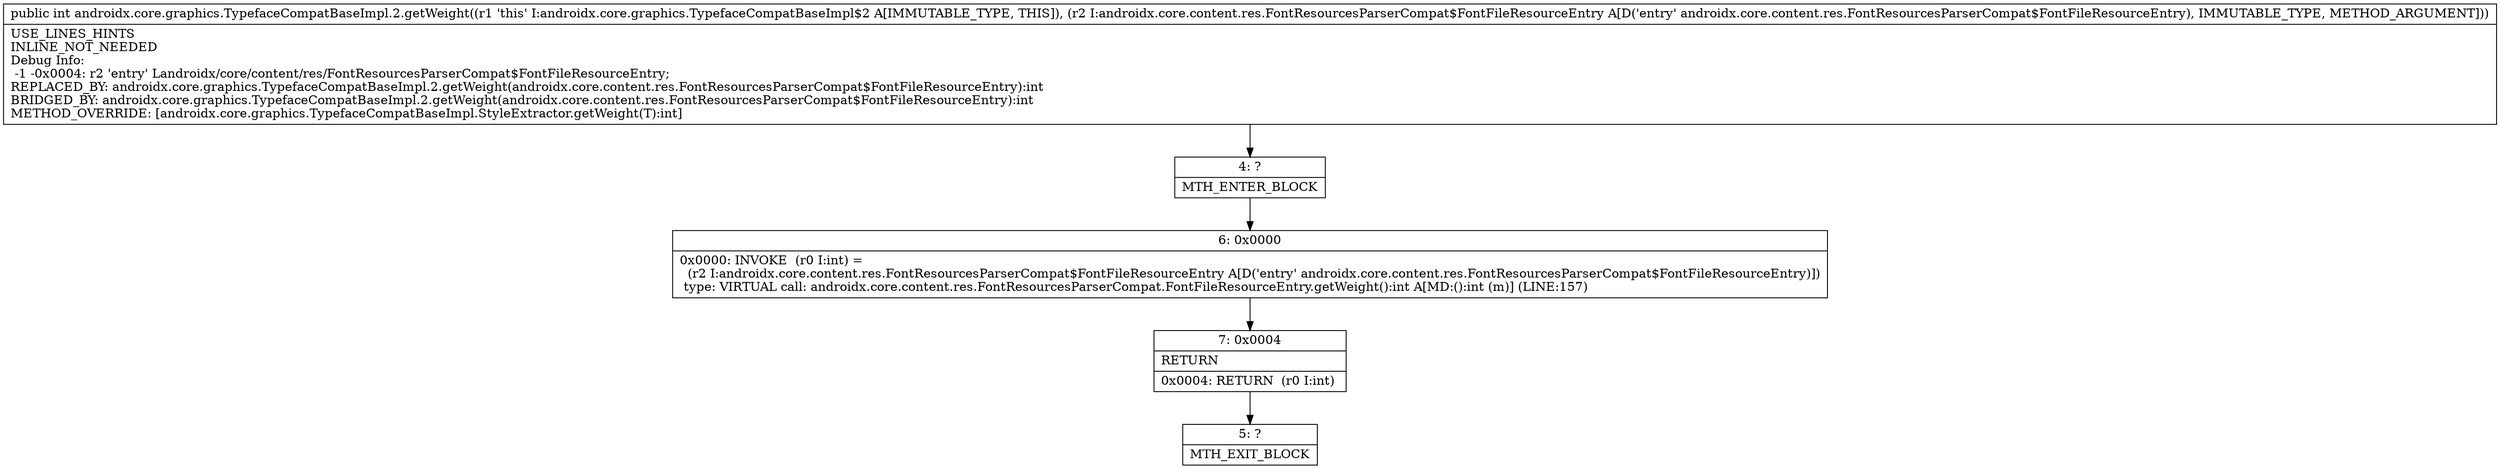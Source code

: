 digraph "CFG forandroidx.core.graphics.TypefaceCompatBaseImpl.2.getWeight(Landroidx\/core\/content\/res\/FontResourcesParserCompat$FontFileResourceEntry;)I" {
Node_4 [shape=record,label="{4\:\ ?|MTH_ENTER_BLOCK\l}"];
Node_6 [shape=record,label="{6\:\ 0x0000|0x0000: INVOKE  (r0 I:int) = \l  (r2 I:androidx.core.content.res.FontResourcesParserCompat$FontFileResourceEntry A[D('entry' androidx.core.content.res.FontResourcesParserCompat$FontFileResourceEntry)])\l type: VIRTUAL call: androidx.core.content.res.FontResourcesParserCompat.FontFileResourceEntry.getWeight():int A[MD:():int (m)] (LINE:157)\l}"];
Node_7 [shape=record,label="{7\:\ 0x0004|RETURN\l|0x0004: RETURN  (r0 I:int) \l}"];
Node_5 [shape=record,label="{5\:\ ?|MTH_EXIT_BLOCK\l}"];
MethodNode[shape=record,label="{public int androidx.core.graphics.TypefaceCompatBaseImpl.2.getWeight((r1 'this' I:androidx.core.graphics.TypefaceCompatBaseImpl$2 A[IMMUTABLE_TYPE, THIS]), (r2 I:androidx.core.content.res.FontResourcesParserCompat$FontFileResourceEntry A[D('entry' androidx.core.content.res.FontResourcesParserCompat$FontFileResourceEntry), IMMUTABLE_TYPE, METHOD_ARGUMENT]))  | USE_LINES_HINTS\lINLINE_NOT_NEEDED\lDebug Info:\l  \-1 \-0x0004: r2 'entry' Landroidx\/core\/content\/res\/FontResourcesParserCompat$FontFileResourceEntry;\lREPLACED_BY: androidx.core.graphics.TypefaceCompatBaseImpl.2.getWeight(androidx.core.content.res.FontResourcesParserCompat$FontFileResourceEntry):int\lBRIDGED_BY: androidx.core.graphics.TypefaceCompatBaseImpl.2.getWeight(androidx.core.content.res.FontResourcesParserCompat$FontFileResourceEntry):int\lMETHOD_OVERRIDE: [androidx.core.graphics.TypefaceCompatBaseImpl.StyleExtractor.getWeight(T):int]\l}"];
MethodNode -> Node_4;Node_4 -> Node_6;
Node_6 -> Node_7;
Node_7 -> Node_5;
}

